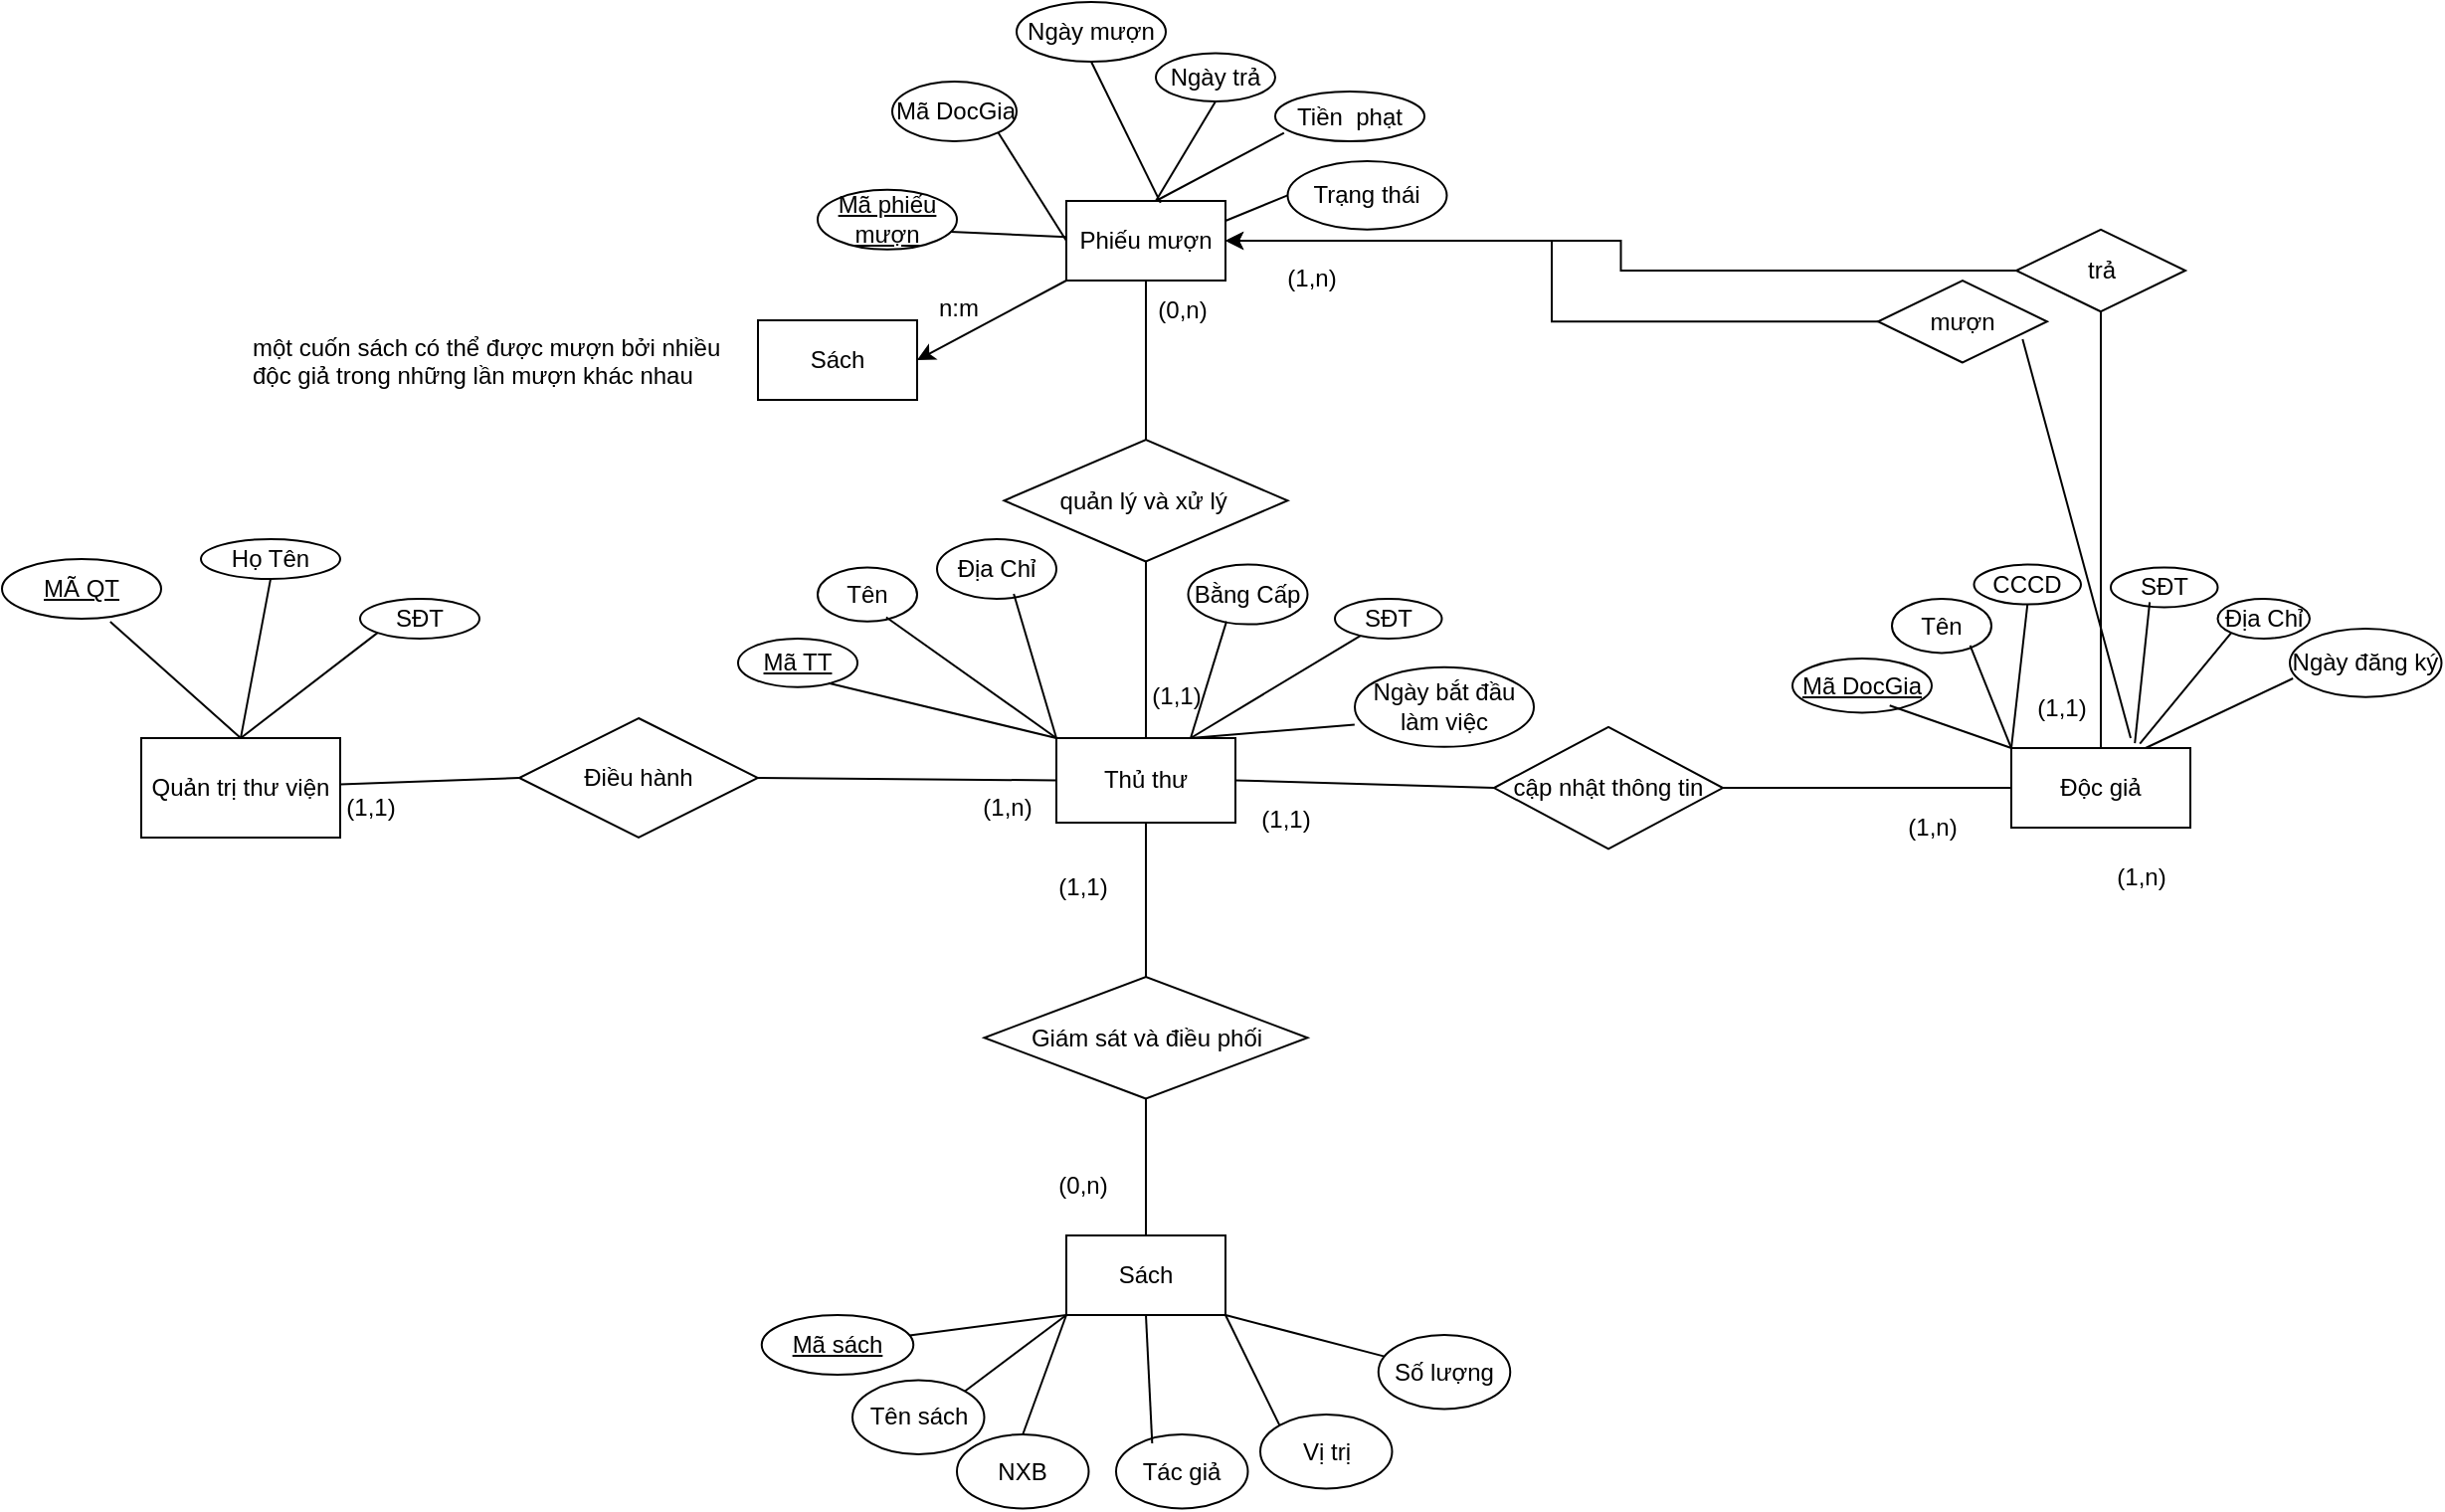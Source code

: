 <mxfile version="25.0.3">
  <diagram id="R2lEEEUBdFMjLlhIrx00" name="Page-1">
    <mxGraphModel dx="2245" dy="650" grid="1" gridSize="10" guides="1" tooltips="1" connect="1" arrows="1" fold="1" page="1" pageScale="1" pageWidth="850" pageHeight="1100" math="0" shadow="0" extFonts="Permanent Marker^https://fonts.googleapis.com/css?family=Permanent+Marker">
      <root>
        <mxCell id="0" />
        <mxCell id="1" parent="0" />
        <mxCell id="HIa7G53-TBurwskOPkQx-1" value="Quản trị thư viện" style="whiteSpace=wrap;html=1;align=center;" parent="1" vertex="1">
          <mxGeometry x="-490" y="480" width="100" height="50" as="geometry" />
        </mxCell>
        <mxCell id="HIa7G53-TBurwskOPkQx-2" value="Thủ thư" style="rounded=0;whiteSpace=wrap;html=1;" parent="1" vertex="1">
          <mxGeometry x="-30" y="480" width="90" height="42.5" as="geometry" />
        </mxCell>
        <mxCell id="HIa7G53-TBurwskOPkQx-3" value="Sách" style="rounded=0;whiteSpace=wrap;html=1;" parent="1" vertex="1">
          <mxGeometry x="-25" y="730" width="80" height="40" as="geometry" />
        </mxCell>
        <mxCell id="HIa7G53-TBurwskOPkQx-5" value="Độc giả" style="rounded=0;whiteSpace=wrap;html=1;" parent="1" vertex="1">
          <mxGeometry x="450" y="485.01" width="90" height="40" as="geometry" />
        </mxCell>
        <mxCell id="HIa7G53-TBurwskOPkQx-9" value="Điều hành" style="shape=rhombus;perimeter=rhombusPerimeter;whiteSpace=wrap;html=1;align=center;" parent="1" vertex="1">
          <mxGeometry x="-300" y="470" width="120" height="60" as="geometry" />
        </mxCell>
        <mxCell id="HIa7G53-TBurwskOPkQx-27" value="" style="endArrow=none;html=1;rounded=0;entryX=0;entryY=0.5;entryDx=0;entryDy=0;" parent="1" source="HIa7G53-TBurwskOPkQx-1" target="HIa7G53-TBurwskOPkQx-9" edge="1">
          <mxGeometry relative="1" as="geometry">
            <mxPoint x="-254.3" y="420" as="sourcePoint" />
            <mxPoint x="-340" y="500" as="targetPoint" />
          </mxGeometry>
        </mxCell>
        <mxCell id="HIa7G53-TBurwskOPkQx-29" value="(1,n)" style="text;html=1;align=center;verticalAlign=middle;resizable=0;points=[];autosize=1;strokeColor=none;fillColor=none;" parent="1" vertex="1">
          <mxGeometry x="-80" y="500" width="50" height="30" as="geometry" />
        </mxCell>
        <mxCell id="HIa7G53-TBurwskOPkQx-32" value="Giám sát và điều phối" style="shape=rhombus;perimeter=rhombusPerimeter;whiteSpace=wrap;html=1;align=center;direction=west;" parent="1" vertex="1">
          <mxGeometry x="-66.25" y="600" width="162.5" height="61.25" as="geometry" />
        </mxCell>
        <mxCell id="HIa7G53-TBurwskOPkQx-37" value="(0,n)" style="text;html=1;align=center;verticalAlign=middle;resizable=0;points=[];autosize=1;strokeColor=none;fillColor=none;" parent="1" vertex="1">
          <mxGeometry x="-42.5" y="690" width="50" height="30" as="geometry" />
        </mxCell>
        <mxCell id="HIa7G53-TBurwskOPkQx-38" value="(1,1)" style="text;html=1;align=center;verticalAlign=middle;resizable=0;points=[];autosize=1;strokeColor=none;fillColor=none;" parent="1" vertex="1">
          <mxGeometry x="-400" y="500" width="50" height="30" as="geometry" />
        </mxCell>
        <mxCell id="HIa7G53-TBurwskOPkQx-39" value="(1,1)" style="text;html=1;align=center;verticalAlign=middle;resizable=0;points=[];autosize=1;strokeColor=none;fillColor=none;" parent="1" vertex="1">
          <mxGeometry x="-42.5" y="540" width="50" height="30" as="geometry" />
        </mxCell>
        <mxCell id="HIa7G53-TBurwskOPkQx-42" value="" style="endArrow=none;html=1;rounded=0;entryX=1;entryY=0.5;entryDx=0;entryDy=0;exitX=0;exitY=0.5;exitDx=0;exitDy=0;" parent="1" source="HIa7G53-TBurwskOPkQx-2" target="HIa7G53-TBurwskOPkQx-9" edge="1">
          <mxGeometry relative="1" as="geometry">
            <mxPoint x="-310" y="750" as="sourcePoint" />
            <mxPoint x="-150" y="750" as="targetPoint" />
          </mxGeometry>
        </mxCell>
        <mxCell id="HIa7G53-TBurwskOPkQx-43" value="cập nhật thông tin" style="shape=rhombus;perimeter=rhombusPerimeter;whiteSpace=wrap;html=1;align=center;direction=west;" parent="1" vertex="1">
          <mxGeometry x="190" y="474.38" width="115" height="61.25" as="geometry" />
        </mxCell>
        <mxCell id="HIa7G53-TBurwskOPkQx-44" value="" style="endArrow=none;html=1;rounded=0;" parent="1" source="HIa7G53-TBurwskOPkQx-43" target="HIa7G53-TBurwskOPkQx-5" edge="1">
          <mxGeometry relative="1" as="geometry">
            <mxPoint x="170" y="590" as="sourcePoint" />
            <mxPoint x="330" y="590" as="targetPoint" />
          </mxGeometry>
        </mxCell>
        <mxCell id="HIa7G53-TBurwskOPkQx-46" value="" style="endArrow=none;html=1;rounded=0;exitX=1;exitY=0.5;exitDx=0;exitDy=0;entryX=1;entryY=0.5;entryDx=0;entryDy=0;" parent="1" source="HIa7G53-TBurwskOPkQx-2" target="HIa7G53-TBurwskOPkQx-43" edge="1">
          <mxGeometry relative="1" as="geometry">
            <mxPoint x="210" y="522.5" as="sourcePoint" />
            <mxPoint x="210" y="590" as="targetPoint" />
          </mxGeometry>
        </mxCell>
        <mxCell id="HIa7G53-TBurwskOPkQx-47" value="(1,n)" style="text;html=1;align=center;verticalAlign=middle;resizable=0;points=[];autosize=1;strokeColor=none;fillColor=none;" parent="1" vertex="1">
          <mxGeometry x="385" y="510" width="50" height="30" as="geometry" />
        </mxCell>
        <mxCell id="HIa7G53-TBurwskOPkQx-48" value="(1,1)" style="text;html=1;align=center;verticalAlign=middle;resizable=0;points=[];autosize=1;strokeColor=none;fillColor=none;" parent="1" vertex="1">
          <mxGeometry x="60" y="505.63" width="50" height="30" as="geometry" />
        </mxCell>
        <mxCell id="HIa7G53-TBurwskOPkQx-49" value="" style="endArrow=none;html=1;rounded=0;entryX=0.5;entryY=0;entryDx=0;entryDy=0;exitX=0.5;exitY=0;exitDx=0;exitDy=0;" parent="1" source="HIa7G53-TBurwskOPkQx-32" target="HIa7G53-TBurwskOPkQx-3" edge="1">
          <mxGeometry relative="1" as="geometry">
            <mxPoint x="14.5" y="691.25" as="sourcePoint" />
            <mxPoint x="14.5" y="770.25" as="targetPoint" />
          </mxGeometry>
        </mxCell>
        <mxCell id="HIa7G53-TBurwskOPkQx-50" value="" style="endArrow=none;html=1;rounded=0;entryX=0.5;entryY=1;entryDx=0;entryDy=0;exitX=0.5;exitY=1;exitDx=0;exitDy=0;" parent="1" source="HIa7G53-TBurwskOPkQx-2" target="HIa7G53-TBurwskOPkQx-32" edge="1">
          <mxGeometry relative="1" as="geometry">
            <mxPoint x="14.5" y="530" as="sourcePoint" />
            <mxPoint x="14.5" y="609" as="targetPoint" />
          </mxGeometry>
        </mxCell>
        <mxCell id="HIa7G53-TBurwskOPkQx-51" value="quản lý và xử lý&amp;nbsp;" style="shape=rhombus;perimeter=rhombusPerimeter;whiteSpace=wrap;html=1;align=center;direction=west;" parent="1" vertex="1">
          <mxGeometry x="-56.25" y="330" width="142.5" height="61.25" as="geometry" />
        </mxCell>
        <mxCell id="HIa7G53-TBurwskOPkQx-52" value="(0,n)" style="text;html=1;align=center;verticalAlign=middle;resizable=0;points=[];autosize=1;strokeColor=none;fillColor=none;" parent="1" vertex="1">
          <mxGeometry x="7.5" y="250" width="50" height="30" as="geometry" />
        </mxCell>
        <mxCell id="HIa7G53-TBurwskOPkQx-53" value="(1,1)" style="text;html=1;align=center;verticalAlign=middle;resizable=0;points=[];autosize=1;strokeColor=none;fillColor=none;" parent="1" vertex="1">
          <mxGeometry x="5" y="444.38" width="50" height="30" as="geometry" />
        </mxCell>
        <mxCell id="HIa7G53-TBurwskOPkQx-54" value="" style="endArrow=none;html=1;rounded=0;entryX=0.5;entryY=1;entryDx=0;entryDy=0;" parent="1" target="HIa7G53-TBurwskOPkQx-51" edge="1">
          <mxGeometry relative="1" as="geometry">
            <mxPoint x="15" y="250" as="sourcePoint" />
            <mxPoint x="10" y="330" as="targetPoint" />
          </mxGeometry>
        </mxCell>
        <mxCell id="HIa7G53-TBurwskOPkQx-55" value="" style="endArrow=none;html=1;rounded=0;entryX=0.5;entryY=0;entryDx=0;entryDy=0;exitX=0.5;exitY=0;exitDx=0;exitDy=0;" parent="1" source="HIa7G53-TBurwskOPkQx-51" target="HIa7G53-TBurwskOPkQx-2" edge="1">
          <mxGeometry relative="1" as="geometry">
            <mxPoint x="10" y="441.25" as="sourcePoint" />
            <mxPoint x="10" y="548.25" as="targetPoint" />
          </mxGeometry>
        </mxCell>
        <mxCell id="beYNYx_X1feckc-HWX2N-88" style="edgeStyle=orthogonalEdgeStyle;rounded=0;orthogonalLoop=1;jettySize=auto;html=1;" parent="1" source="HIa7G53-TBurwskOPkQx-56" target="beYNYx_X1feckc-HWX2N-21" edge="1">
          <mxGeometry relative="1" as="geometry" />
        </mxCell>
        <mxCell id="HIa7G53-TBurwskOPkQx-56" value="mượn" style="shape=rhombus;perimeter=rhombusPerimeter;whiteSpace=wrap;html=1;align=center;direction=west;" parent="1" vertex="1">
          <mxGeometry x="383" y="250" width="85" height="41.25" as="geometry" />
        </mxCell>
        <mxCell id="HIa7G53-TBurwskOPkQx-60" value="(1,n)" style="text;html=1;align=center;verticalAlign=middle;resizable=0;points=[];autosize=1;strokeColor=none;fillColor=none;" parent="1" vertex="1">
          <mxGeometry x="490" y="535" width="50" height="30" as="geometry" />
        </mxCell>
        <mxCell id="HIa7G53-TBurwskOPkQx-62" value="" style="endArrow=none;html=1;rounded=0;exitX=0.145;exitY=0.285;exitDx=0;exitDy=0;exitPerimeter=0;" parent="1" source="HIa7G53-TBurwskOPkQx-56" edge="1">
          <mxGeometry relative="1" as="geometry">
            <mxPoint x="452.497" y="273.436" as="sourcePoint" />
            <mxPoint x="510" y="480" as="targetPoint" />
          </mxGeometry>
        </mxCell>
        <mxCell id="HIa7G53-TBurwskOPkQx-64" value="(1,n)" style="text;html=1;align=center;verticalAlign=middle;resizable=0;points=[];autosize=1;strokeColor=none;fillColor=none;" parent="1" vertex="1">
          <mxGeometry x="72.5" y="234.38" width="50" height="30" as="geometry" />
        </mxCell>
        <mxCell id="HIa7G53-TBurwskOPkQx-65" value="(1,1)" style="text;html=1;align=center;verticalAlign=middle;resizable=0;points=[];autosize=1;strokeColor=none;fillColor=none;" parent="1" vertex="1">
          <mxGeometry x="450" y="450" width="50" height="30" as="geometry" />
        </mxCell>
        <mxCell id="beYNYx_X1feckc-HWX2N-89" style="edgeStyle=orthogonalEdgeStyle;rounded=0;orthogonalLoop=1;jettySize=auto;html=1;" parent="1" source="beYNYx_X1feckc-HWX2N-1" target="beYNYx_X1feckc-HWX2N-21" edge="1">
          <mxGeometry relative="1" as="geometry" />
        </mxCell>
        <mxCell id="beYNYx_X1feckc-HWX2N-1" value="trả" style="shape=rhombus;perimeter=rhombusPerimeter;whiteSpace=wrap;html=1;align=center;direction=west;" parent="1" vertex="1">
          <mxGeometry x="452.5" y="224.38" width="85" height="41.25" as="geometry" />
        </mxCell>
        <mxCell id="beYNYx_X1feckc-HWX2N-10" value="MÃ QT" style="ellipse;whiteSpace=wrap;html=1;align=center;fontStyle=4;" parent="1" vertex="1">
          <mxGeometry x="-560" y="390" width="80" height="30" as="geometry" />
        </mxCell>
        <mxCell id="beYNYx_X1feckc-HWX2N-11" value="Họ Tên" style="ellipse;whiteSpace=wrap;html=1;align=center;" parent="1" vertex="1">
          <mxGeometry x="-460" y="380" width="70" height="20" as="geometry" />
        </mxCell>
        <mxCell id="beYNYx_X1feckc-HWX2N-13" value="SĐT" style="ellipse;whiteSpace=wrap;html=1;align=center;" parent="1" vertex="1">
          <mxGeometry x="-380" y="410" width="60" height="20" as="geometry" />
        </mxCell>
        <mxCell id="beYNYx_X1feckc-HWX2N-16" value="" style="endArrow=none;html=1;rounded=0;exitX=0.68;exitY=1.05;exitDx=0;exitDy=0;entryX=0.5;entryY=0;entryDx=0;entryDy=0;exitPerimeter=0;" parent="1" source="beYNYx_X1feckc-HWX2N-10" target="HIa7G53-TBurwskOPkQx-1" edge="1">
          <mxGeometry relative="1" as="geometry">
            <mxPoint x="-510" y="450" as="sourcePoint" />
            <mxPoint x="-450" y="470" as="targetPoint" />
          </mxGeometry>
        </mxCell>
        <mxCell id="beYNYx_X1feckc-HWX2N-17" value="" style="endArrow=none;html=1;rounded=0;exitX=0.5;exitY=0;exitDx=0;exitDy=0;entryX=0;entryY=1;entryDx=0;entryDy=0;" parent="1" source="HIa7G53-TBurwskOPkQx-1" target="beYNYx_X1feckc-HWX2N-13" edge="1">
          <mxGeometry relative="1" as="geometry">
            <mxPoint x="-500" y="430" as="sourcePoint" />
            <mxPoint x="-430" y="490" as="targetPoint" />
          </mxGeometry>
        </mxCell>
        <mxCell id="beYNYx_X1feckc-HWX2N-18" value="" style="endArrow=none;html=1;rounded=0;exitX=0.5;exitY=1;exitDx=0;exitDy=0;" parent="1" source="beYNYx_X1feckc-HWX2N-11" edge="1">
          <mxGeometry relative="1" as="geometry">
            <mxPoint x="-490" y="440" as="sourcePoint" />
            <mxPoint x="-440" y="480" as="targetPoint" />
          </mxGeometry>
        </mxCell>
        <mxCell id="beYNYx_X1feckc-HWX2N-21" value="Phiếu mượn" style="rounded=0;whiteSpace=wrap;html=1;" parent="1" vertex="1">
          <mxGeometry x="-25" y="210" width="80" height="40" as="geometry" />
        </mxCell>
        <mxCell id="beYNYx_X1feckc-HWX2N-25" value="Tên" style="ellipse;whiteSpace=wrap;html=1;align=center;" parent="1" vertex="1">
          <mxGeometry x="-150" y="394.22" width="50" height="27.19" as="geometry" />
        </mxCell>
        <mxCell id="beYNYx_X1feckc-HWX2N-26" value="Địa Chỉ" style="ellipse;whiteSpace=wrap;html=1;align=center;" parent="1" vertex="1">
          <mxGeometry x="-90" y="380" width="60" height="30" as="geometry" />
        </mxCell>
        <mxCell id="beYNYx_X1feckc-HWX2N-27" value="Mã TT" style="ellipse;whiteSpace=wrap;html=1;align=center;fontStyle=4;" parent="1" vertex="1">
          <mxGeometry x="-190" y="430" width="60" height="24.38" as="geometry" />
        </mxCell>
        <mxCell id="beYNYx_X1feckc-HWX2N-28" value="Ngày bắt đầu làm việc" style="ellipse;whiteSpace=wrap;html=1;align=center;" parent="1" vertex="1">
          <mxGeometry x="120" y="444.38" width="90" height="40" as="geometry" />
        </mxCell>
        <mxCell id="beYNYx_X1feckc-HWX2N-29" value="Bằng Cấp" style="ellipse;whiteSpace=wrap;html=1;align=center;" parent="1" vertex="1">
          <mxGeometry x="36.25" y="392.81" width="60" height="30" as="geometry" />
        </mxCell>
        <mxCell id="beYNYx_X1feckc-HWX2N-30" value="" style="endArrow=none;html=1;rounded=0;exitX=0.758;exitY=0.917;exitDx=0;exitDy=0;exitPerimeter=0;entryX=0;entryY=0;entryDx=0;entryDy=0;" parent="1" source="beYNYx_X1feckc-HWX2N-27" target="HIa7G53-TBurwskOPkQx-2" edge="1">
          <mxGeometry relative="1" as="geometry">
            <mxPoint x="-150" y="520" as="sourcePoint" />
            <mxPoint x="10" y="520" as="targetPoint" />
          </mxGeometry>
        </mxCell>
        <mxCell id="beYNYx_X1feckc-HWX2N-31" value="" style="endArrow=none;html=1;rounded=0;exitX=0.689;exitY=0.92;exitDx=0;exitDy=0;exitPerimeter=0;entryX=0;entryY=0;entryDx=0;entryDy=0;" parent="1" source="beYNYx_X1feckc-HWX2N-25" target="HIa7G53-TBurwskOPkQx-2" edge="1">
          <mxGeometry relative="1" as="geometry">
            <mxPoint x="-150" y="520" as="sourcePoint" />
            <mxPoint x="10" y="520" as="targetPoint" />
          </mxGeometry>
        </mxCell>
        <mxCell id="beYNYx_X1feckc-HWX2N-32" value="" style="endArrow=none;html=1;rounded=0;entryX=0.643;entryY=0.917;entryDx=0;entryDy=0;entryPerimeter=0;exitX=0;exitY=0;exitDx=0;exitDy=0;" parent="1" source="HIa7G53-TBurwskOPkQx-2" target="beYNYx_X1feckc-HWX2N-26" edge="1">
          <mxGeometry relative="1" as="geometry">
            <mxPoint x="-150" y="520" as="sourcePoint" />
            <mxPoint x="10" y="520" as="targetPoint" />
          </mxGeometry>
        </mxCell>
        <mxCell id="beYNYx_X1feckc-HWX2N-33" value="" style="endArrow=none;html=1;rounded=0;entryX=0.321;entryY=0.95;entryDx=0;entryDy=0;entryPerimeter=0;exitX=0.75;exitY=0;exitDx=0;exitDy=0;" parent="1" source="HIa7G53-TBurwskOPkQx-2" target="beYNYx_X1feckc-HWX2N-29" edge="1">
          <mxGeometry relative="1" as="geometry">
            <mxPoint x="-150" y="520" as="sourcePoint" />
            <mxPoint x="10" y="520" as="targetPoint" />
          </mxGeometry>
        </mxCell>
        <mxCell id="beYNYx_X1feckc-HWX2N-34" value="" style="endArrow=none;html=1;rounded=0;entryX=-0.001;entryY=0.722;entryDx=0;entryDy=0;entryPerimeter=0;exitX=0.75;exitY=0;exitDx=0;exitDy=0;" parent="1" source="HIa7G53-TBurwskOPkQx-2" target="beYNYx_X1feckc-HWX2N-28" edge="1">
          <mxGeometry relative="1" as="geometry">
            <mxPoint x="-150" y="520" as="sourcePoint" />
            <mxPoint x="10" y="520" as="targetPoint" />
          </mxGeometry>
        </mxCell>
        <mxCell id="beYNYx_X1feckc-HWX2N-35" value="SĐT" style="ellipse;whiteSpace=wrap;html=1;align=center;" parent="1" vertex="1">
          <mxGeometry x="110" y="410" width="53.75" height="20" as="geometry" />
        </mxCell>
        <mxCell id="beYNYx_X1feckc-HWX2N-36" value="" style="endArrow=none;html=1;rounded=0;exitX=0.75;exitY=0;exitDx=0;exitDy=0;" parent="1" source="HIa7G53-TBurwskOPkQx-2" target="beYNYx_X1feckc-HWX2N-35" edge="1">
          <mxGeometry relative="1" as="geometry">
            <mxPoint x="48" y="490" as="sourcePoint" />
            <mxPoint x="66" y="431" as="targetPoint" />
          </mxGeometry>
        </mxCell>
        <mxCell id="beYNYx_X1feckc-HWX2N-37" value="Mã DocGia" style="ellipse;whiteSpace=wrap;html=1;align=center;fontStyle=4;" parent="1" vertex="1">
          <mxGeometry x="340" y="440" width="70" height="27.19" as="geometry" />
        </mxCell>
        <mxCell id="beYNYx_X1feckc-HWX2N-38" value="Tên" style="ellipse;whiteSpace=wrap;html=1;align=center;" parent="1" vertex="1">
          <mxGeometry x="390" y="410" width="50" height="27.19" as="geometry" />
        </mxCell>
        <mxCell id="beYNYx_X1feckc-HWX2N-39" value="Địa Chỉ" style="ellipse;whiteSpace=wrap;html=1;align=center;" parent="1" vertex="1">
          <mxGeometry x="553.75" y="410" width="46.25" height="20" as="geometry" />
        </mxCell>
        <mxCell id="beYNYx_X1feckc-HWX2N-40" value="SĐT" style="ellipse;whiteSpace=wrap;html=1;align=center;" parent="1" vertex="1">
          <mxGeometry x="500" y="394.22" width="53.75" height="20" as="geometry" />
        </mxCell>
        <mxCell id="beYNYx_X1feckc-HWX2N-41" value="CCCD" style="ellipse;whiteSpace=wrap;html=1;align=center;" parent="1" vertex="1">
          <mxGeometry x="431.25" y="392.81" width="53.75" height="20" as="geometry" />
        </mxCell>
        <mxCell id="beYNYx_X1feckc-HWX2N-42" value="Ngày đăng ký" style="ellipse;whiteSpace=wrap;html=1;align=center;" parent="1" vertex="1">
          <mxGeometry x="590" y="425" width="76.25" height="34.38" as="geometry" />
        </mxCell>
        <mxCell id="beYNYx_X1feckc-HWX2N-44" value="Mã phiếu mượn" style="ellipse;whiteSpace=wrap;html=1;align=center;fontStyle=4;" parent="1" vertex="1">
          <mxGeometry x="-150" y="204.38" width="70" height="30" as="geometry" />
        </mxCell>
        <mxCell id="beYNYx_X1feckc-HWX2N-45" value="Mã DocGia" style="ellipse;whiteSpace=wrap;html=1;align=center;" parent="1" vertex="1">
          <mxGeometry x="-112.5" y="150" width="62.5" height="30" as="geometry" />
        </mxCell>
        <mxCell id="beYNYx_X1feckc-HWX2N-46" value="Ngày mượn" style="ellipse;whiteSpace=wrap;html=1;align=center;" parent="1" vertex="1">
          <mxGeometry x="-50" y="110" width="75" height="30" as="geometry" />
        </mxCell>
        <mxCell id="beYNYx_X1feckc-HWX2N-47" value="Ngày trả" style="ellipse;whiteSpace=wrap;html=1;align=center;" parent="1" vertex="1">
          <mxGeometry x="20" y="135.78" width="60" height="24.22" as="geometry" />
        </mxCell>
        <mxCell id="beYNYx_X1feckc-HWX2N-48" value="Tiền&amp;nbsp; phạt" style="ellipse;whiteSpace=wrap;html=1;align=center;" parent="1" vertex="1">
          <mxGeometry x="80.0" y="155" width="75" height="25" as="geometry" />
        </mxCell>
        <mxCell id="beYNYx_X1feckc-HWX2N-49" value="Trạng thái" style="ellipse;whiteSpace=wrap;html=1;align=center;" parent="1" vertex="1">
          <mxGeometry x="86.25" y="190" width="80" height="34.38" as="geometry" />
        </mxCell>
        <mxCell id="beYNYx_X1feckc-HWX2N-51" value="" style="endArrow=none;html=1;rounded=0;exitX=0.955;exitY=0.702;exitDx=0;exitDy=0;exitPerimeter=0;" parent="1" source="beYNYx_X1feckc-HWX2N-44" target="beYNYx_X1feckc-HWX2N-21" edge="1">
          <mxGeometry relative="1" as="geometry">
            <mxPoint x="-40" y="310" as="sourcePoint" />
            <mxPoint x="120" y="310" as="targetPoint" />
          </mxGeometry>
        </mxCell>
        <mxCell id="beYNYx_X1feckc-HWX2N-52" value="" style="endArrow=none;html=1;rounded=0;exitX=1;exitY=1;exitDx=0;exitDy=0;entryX=0;entryY=0.5;entryDx=0;entryDy=0;" parent="1" source="beYNYx_X1feckc-HWX2N-45" target="beYNYx_X1feckc-HWX2N-21" edge="1">
          <mxGeometry relative="1" as="geometry">
            <mxPoint x="-73" y="235" as="sourcePoint" />
            <mxPoint x="-30" y="230" as="targetPoint" />
          </mxGeometry>
        </mxCell>
        <mxCell id="beYNYx_X1feckc-HWX2N-53" value="" style="endArrow=none;html=1;rounded=0;exitX=0.5;exitY=1;exitDx=0;exitDy=0;entryX=0.592;entryY=0.024;entryDx=0;entryDy=0;entryPerimeter=0;" parent="1" source="beYNYx_X1feckc-HWX2N-46" target="beYNYx_X1feckc-HWX2N-21" edge="1">
          <mxGeometry relative="1" as="geometry">
            <mxPoint x="-49" y="185" as="sourcePoint" />
            <mxPoint x="-15" y="240" as="targetPoint" />
          </mxGeometry>
        </mxCell>
        <mxCell id="beYNYx_X1feckc-HWX2N-54" value="" style="endArrow=none;html=1;rounded=0;entryX=0.5;entryY=1;entryDx=0;entryDy=0;" parent="1" target="beYNYx_X1feckc-HWX2N-47" edge="1">
          <mxGeometry relative="1" as="geometry">
            <mxPoint x="20" y="210" as="sourcePoint" />
            <mxPoint x="-5" y="250" as="targetPoint" />
          </mxGeometry>
        </mxCell>
        <mxCell id="beYNYx_X1feckc-HWX2N-55" value="" style="endArrow=none;html=1;rounded=0;exitX=0.059;exitY=0.832;exitDx=0;exitDy=0;exitPerimeter=0;" parent="1" source="beYNYx_X1feckc-HWX2N-48" edge="1">
          <mxGeometry relative="1" as="geometry">
            <mxPoint x="-29" y="205" as="sourcePoint" />
            <mxPoint x="20" y="210" as="targetPoint" />
          </mxGeometry>
        </mxCell>
        <mxCell id="beYNYx_X1feckc-HWX2N-56" value="" style="endArrow=none;html=1;rounded=0;exitX=0;exitY=0.5;exitDx=0;exitDy=0;entryX=1;entryY=0.25;entryDx=0;entryDy=0;" parent="1" source="beYNYx_X1feckc-HWX2N-49" target="beYNYx_X1feckc-HWX2N-21" edge="1">
          <mxGeometry relative="1" as="geometry">
            <mxPoint x="94" y="186" as="sourcePoint" />
            <mxPoint x="30" y="220" as="targetPoint" />
          </mxGeometry>
        </mxCell>
        <mxCell id="beYNYx_X1feckc-HWX2N-58" value="" style="endArrow=none;html=1;rounded=0;entryX=0.786;entryY=0.862;entryDx=0;entryDy=0;entryPerimeter=0;exitX=0;exitY=0;exitDx=0;exitDy=0;" parent="1" source="HIa7G53-TBurwskOPkQx-5" target="beYNYx_X1feckc-HWX2N-38" edge="1">
          <mxGeometry relative="1" as="geometry">
            <mxPoint x="449" y="482" as="sourcePoint" />
            <mxPoint x="280" y="640" as="targetPoint" />
          </mxGeometry>
        </mxCell>
        <mxCell id="beYNYx_X1feckc-HWX2N-60" value="" style="endArrow=none;html=1;rounded=0;entryX=0.5;entryY=1;entryDx=0;entryDy=0;exitX=0;exitY=0;exitDx=0;exitDy=0;" parent="1" source="HIa7G53-TBurwskOPkQx-5" target="beYNYx_X1feckc-HWX2N-41" edge="1">
          <mxGeometry relative="1" as="geometry">
            <mxPoint x="460" y="495" as="sourcePoint" />
            <mxPoint x="439" y="443" as="targetPoint" />
          </mxGeometry>
        </mxCell>
        <mxCell id="beYNYx_X1feckc-HWX2N-61" value="" style="endArrow=none;html=1;rounded=0;entryX=0.364;entryY=0.875;entryDx=0;entryDy=0;entryPerimeter=0;exitX=0.69;exitY=-0.061;exitDx=0;exitDy=0;exitPerimeter=0;" parent="1" source="HIa7G53-TBurwskOPkQx-5" target="beYNYx_X1feckc-HWX2N-40" edge="1">
          <mxGeometry relative="1" as="geometry">
            <mxPoint x="470" y="505" as="sourcePoint" />
            <mxPoint x="449" y="453" as="targetPoint" />
          </mxGeometry>
        </mxCell>
        <mxCell id="beYNYx_X1feckc-HWX2N-62" value="" style="endArrow=none;html=1;rounded=0;entryX=0;entryY=1;entryDx=0;entryDy=0;exitX=0.718;exitY=-0.055;exitDx=0;exitDy=0;exitPerimeter=0;" parent="1" source="HIa7G53-TBurwskOPkQx-5" target="beYNYx_X1feckc-HWX2N-39" edge="1">
          <mxGeometry relative="1" as="geometry">
            <mxPoint x="520" y="480" as="sourcePoint" />
            <mxPoint x="459" y="463" as="targetPoint" />
          </mxGeometry>
        </mxCell>
        <mxCell id="beYNYx_X1feckc-HWX2N-63" value="" style="endArrow=none;html=1;rounded=0;entryX=0.021;entryY=0.727;entryDx=0;entryDy=0;entryPerimeter=0;exitX=0.75;exitY=0;exitDx=0;exitDy=0;" parent="1" source="HIa7G53-TBurwskOPkQx-5" target="beYNYx_X1feckc-HWX2N-42" edge="1">
          <mxGeometry relative="1" as="geometry">
            <mxPoint x="490" y="525" as="sourcePoint" />
            <mxPoint x="469" y="473" as="targetPoint" />
          </mxGeometry>
        </mxCell>
        <mxCell id="beYNYx_X1feckc-HWX2N-64" value="" style="endArrow=none;html=1;rounded=0;entryX=0.698;entryY=0.87;entryDx=0;entryDy=0;entryPerimeter=0;exitX=0;exitY=0;exitDx=0;exitDy=0;" parent="1" source="HIa7G53-TBurwskOPkQx-5" target="beYNYx_X1feckc-HWX2N-37" edge="1">
          <mxGeometry relative="1" as="geometry">
            <mxPoint x="500" y="535" as="sourcePoint" />
            <mxPoint x="479" y="483" as="targetPoint" />
          </mxGeometry>
        </mxCell>
        <mxCell id="beYNYx_X1feckc-HWX2N-65" value="Mã sách" style="ellipse;whiteSpace=wrap;html=1;align=center;fontStyle=4;" parent="1" vertex="1">
          <mxGeometry x="-178.12" y="770" width="76.25" height="30" as="geometry" />
        </mxCell>
        <mxCell id="beYNYx_X1feckc-HWX2N-66" value="" style="endArrow=none;html=1;rounded=0;exitX=0.5;exitY=0;exitDx=0;exitDy=0;entryX=0.5;entryY=0;entryDx=0;entryDy=0;" parent="1" source="beYNYx_X1feckc-HWX2N-1" target="HIa7G53-TBurwskOPkQx-5" edge="1">
          <mxGeometry relative="1" as="geometry">
            <mxPoint x="466" y="289" as="sourcePoint" />
            <mxPoint x="520" y="490" as="targetPoint" />
          </mxGeometry>
        </mxCell>
        <mxCell id="beYNYx_X1feckc-HWX2N-68" value="Sách" style="rounded=0;whiteSpace=wrap;html=1;" parent="1" vertex="1">
          <mxGeometry x="-180" y="270" width="80" height="40" as="geometry" />
        </mxCell>
        <mxCell id="beYNYx_X1feckc-HWX2N-70" value="" style="endArrow=classic;html=1;rounded=0;exitX=0;exitY=1;exitDx=0;exitDy=0;" parent="1" source="beYNYx_X1feckc-HWX2N-21" edge="1">
          <mxGeometry width="50" height="50" relative="1" as="geometry">
            <mxPoint x="-85" y="315.63" as="sourcePoint" />
            <mxPoint x="-100" y="290" as="targetPoint" />
          </mxGeometry>
        </mxCell>
        <mxCell id="beYNYx_X1feckc-HWX2N-72" value="Tên sách" style="ellipse;whiteSpace=wrap;html=1;align=center;" parent="1" vertex="1">
          <mxGeometry x="-132.5" y="802.81" width="66.25" height="37.19" as="geometry" />
        </mxCell>
        <mxCell id="beYNYx_X1feckc-HWX2N-73" value="Tác giả" style="ellipse;whiteSpace=wrap;html=1;align=center;" parent="1" vertex="1">
          <mxGeometry x="3.553e-15" y="830" width="66.25" height="37.19" as="geometry" />
        </mxCell>
        <mxCell id="beYNYx_X1feckc-HWX2N-74" value="NXB" style="ellipse;whiteSpace=wrap;html=1;align=center;" parent="1" vertex="1">
          <mxGeometry x="-80" y="830" width="66.25" height="37.19" as="geometry" />
        </mxCell>
        <mxCell id="beYNYx_X1feckc-HWX2N-75" value="Số lượng" style="ellipse;whiteSpace=wrap;html=1;align=center;" parent="1" vertex="1">
          <mxGeometry x="131.88" y="780" width="66.25" height="37.19" as="geometry" />
        </mxCell>
        <mxCell id="beYNYx_X1feckc-HWX2N-76" value="Vị trị" style="ellipse;whiteSpace=wrap;html=1;align=center;" parent="1" vertex="1">
          <mxGeometry x="72.5" y="820" width="66.25" height="37.19" as="geometry" />
        </mxCell>
        <mxCell id="beYNYx_X1feckc-HWX2N-79" value="" style="endArrow=none;html=1;rounded=0;entryX=0;entryY=1;entryDx=0;entryDy=0;" parent="1" source="beYNYx_X1feckc-HWX2N-65" target="HIa7G53-TBurwskOPkQx-3" edge="1">
          <mxGeometry width="50" height="50" relative="1" as="geometry">
            <mxPoint x="-100" y="780" as="sourcePoint" />
            <mxPoint x="-30" y="770" as="targetPoint" />
          </mxGeometry>
        </mxCell>
        <mxCell id="beYNYx_X1feckc-HWX2N-80" value="" style="endArrow=none;html=1;rounded=0;entryX=0;entryY=1;entryDx=0;entryDy=0;exitX=1;exitY=0;exitDx=0;exitDy=0;" parent="1" source="beYNYx_X1feckc-HWX2N-72" target="HIa7G53-TBurwskOPkQx-3" edge="1">
          <mxGeometry width="50" height="50" relative="1" as="geometry">
            <mxPoint x="-94" y="790" as="sourcePoint" />
            <mxPoint x="-15" y="780" as="targetPoint" />
          </mxGeometry>
        </mxCell>
        <mxCell id="beYNYx_X1feckc-HWX2N-81" value="" style="endArrow=none;html=1;rounded=0;entryX=0;entryY=1;entryDx=0;entryDy=0;exitX=0.5;exitY=0;exitDx=0;exitDy=0;" parent="1" source="beYNYx_X1feckc-HWX2N-74" target="HIa7G53-TBurwskOPkQx-3" edge="1">
          <mxGeometry width="50" height="50" relative="1" as="geometry">
            <mxPoint x="-66" y="818" as="sourcePoint" />
            <mxPoint x="-15" y="780" as="targetPoint" />
          </mxGeometry>
        </mxCell>
        <mxCell id="beYNYx_X1feckc-HWX2N-83" value="" style="endArrow=none;html=1;rounded=0;exitX=0.274;exitY=0.121;exitDx=0;exitDy=0;exitPerimeter=0;entryX=0.5;entryY=1;entryDx=0;entryDy=0;" parent="1" source="beYNYx_X1feckc-HWX2N-73" target="HIa7G53-TBurwskOPkQx-3" edge="1">
          <mxGeometry width="50" height="50" relative="1" as="geometry">
            <mxPoint x="5" y="823.6" as="sourcePoint" />
            <mxPoint x="55" y="773.6" as="targetPoint" />
          </mxGeometry>
        </mxCell>
        <mxCell id="beYNYx_X1feckc-HWX2N-84" value="" style="endArrow=none;html=1;rounded=0;exitX=0;exitY=0;exitDx=0;exitDy=0;entryX=1;entryY=1;entryDx=0;entryDy=0;" parent="1" source="beYNYx_X1feckc-HWX2N-76" target="HIa7G53-TBurwskOPkQx-3" edge="1">
          <mxGeometry width="50" height="50" relative="1" as="geometry">
            <mxPoint x="28" y="844" as="sourcePoint" />
            <mxPoint x="25" y="780" as="targetPoint" />
          </mxGeometry>
        </mxCell>
        <mxCell id="beYNYx_X1feckc-HWX2N-85" value="" style="endArrow=none;html=1;rounded=0;entryX=1;entryY=1;entryDx=0;entryDy=0;" parent="1" source="beYNYx_X1feckc-HWX2N-75" target="HIa7G53-TBurwskOPkQx-3" edge="1">
          <mxGeometry width="50" height="50" relative="1" as="geometry">
            <mxPoint x="130" y="800" as="sourcePoint" />
            <mxPoint x="35" y="790" as="targetPoint" />
          </mxGeometry>
        </mxCell>
        <mxCell id="beYNYx_X1feckc-HWX2N-90" value="n:m" style="text;whiteSpace=wrap;html=1;" parent="1" vertex="1">
          <mxGeometry x="-91.25" y="250" width="20" height="30" as="geometry" />
        </mxCell>
        <mxCell id="beYNYx_X1feckc-HWX2N-93" value="một cuốn sách có thể được mượn bởi nhiều &lt;br&gt;độc giả trong những lần mượn khác nhau" style="text;whiteSpace=wrap;html=1;" parent="1" vertex="1">
          <mxGeometry x="-436.25" y="270" width="246.25" height="40" as="geometry" />
        </mxCell>
      </root>
    </mxGraphModel>
  </diagram>
</mxfile>
